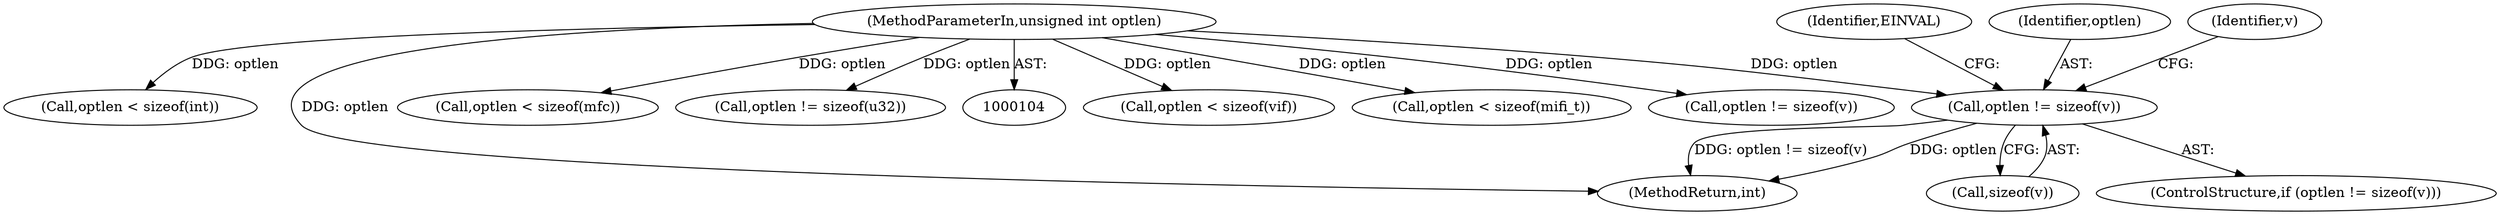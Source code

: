 digraph "0_linux_99253eb750fda6a644d5188fb26c43bad8d5a745_0@API" {
"1000332" [label="(Call,optlen != sizeof(v))"];
"1000108" [label="(MethodParameterIn,unsigned int optlen)"];
"1000189" [label="(Call,optlen < sizeof(vif))"];
"1000233" [label="(Call,optlen < sizeof(mifi_t))"];
"1000359" [label="(Call,optlen != sizeof(v))"];
"1000172" [label="(Call,optlen < sizeof(int))"];
"1000338" [label="(Identifier,EINVAL)"];
"1000333" [label="(Identifier,optlen)"];
"1000470" [label="(MethodReturn,int)"];
"1000332" [label="(Call,optlen != sizeof(v))"];
"1000108" [label="(MethodParameterIn,unsigned int optlen)"];
"1000269" [label="(Call,optlen < sizeof(mfc))"];
"1000341" [label="(Identifier,v)"];
"1000408" [label="(Call,optlen != sizeof(u32))"];
"1000334" [label="(Call,sizeof(v))"];
"1000331" [label="(ControlStructure,if (optlen != sizeof(v)))"];
"1000332" -> "1000331"  [label="AST: "];
"1000332" -> "1000334"  [label="CFG: "];
"1000333" -> "1000332"  [label="AST: "];
"1000334" -> "1000332"  [label="AST: "];
"1000338" -> "1000332"  [label="CFG: "];
"1000341" -> "1000332"  [label="CFG: "];
"1000332" -> "1000470"  [label="DDG: optlen"];
"1000332" -> "1000470"  [label="DDG: optlen != sizeof(v)"];
"1000108" -> "1000332"  [label="DDG: optlen"];
"1000108" -> "1000104"  [label="AST: "];
"1000108" -> "1000470"  [label="DDG: optlen"];
"1000108" -> "1000172"  [label="DDG: optlen"];
"1000108" -> "1000189"  [label="DDG: optlen"];
"1000108" -> "1000233"  [label="DDG: optlen"];
"1000108" -> "1000269"  [label="DDG: optlen"];
"1000108" -> "1000359"  [label="DDG: optlen"];
"1000108" -> "1000408"  [label="DDG: optlen"];
}
